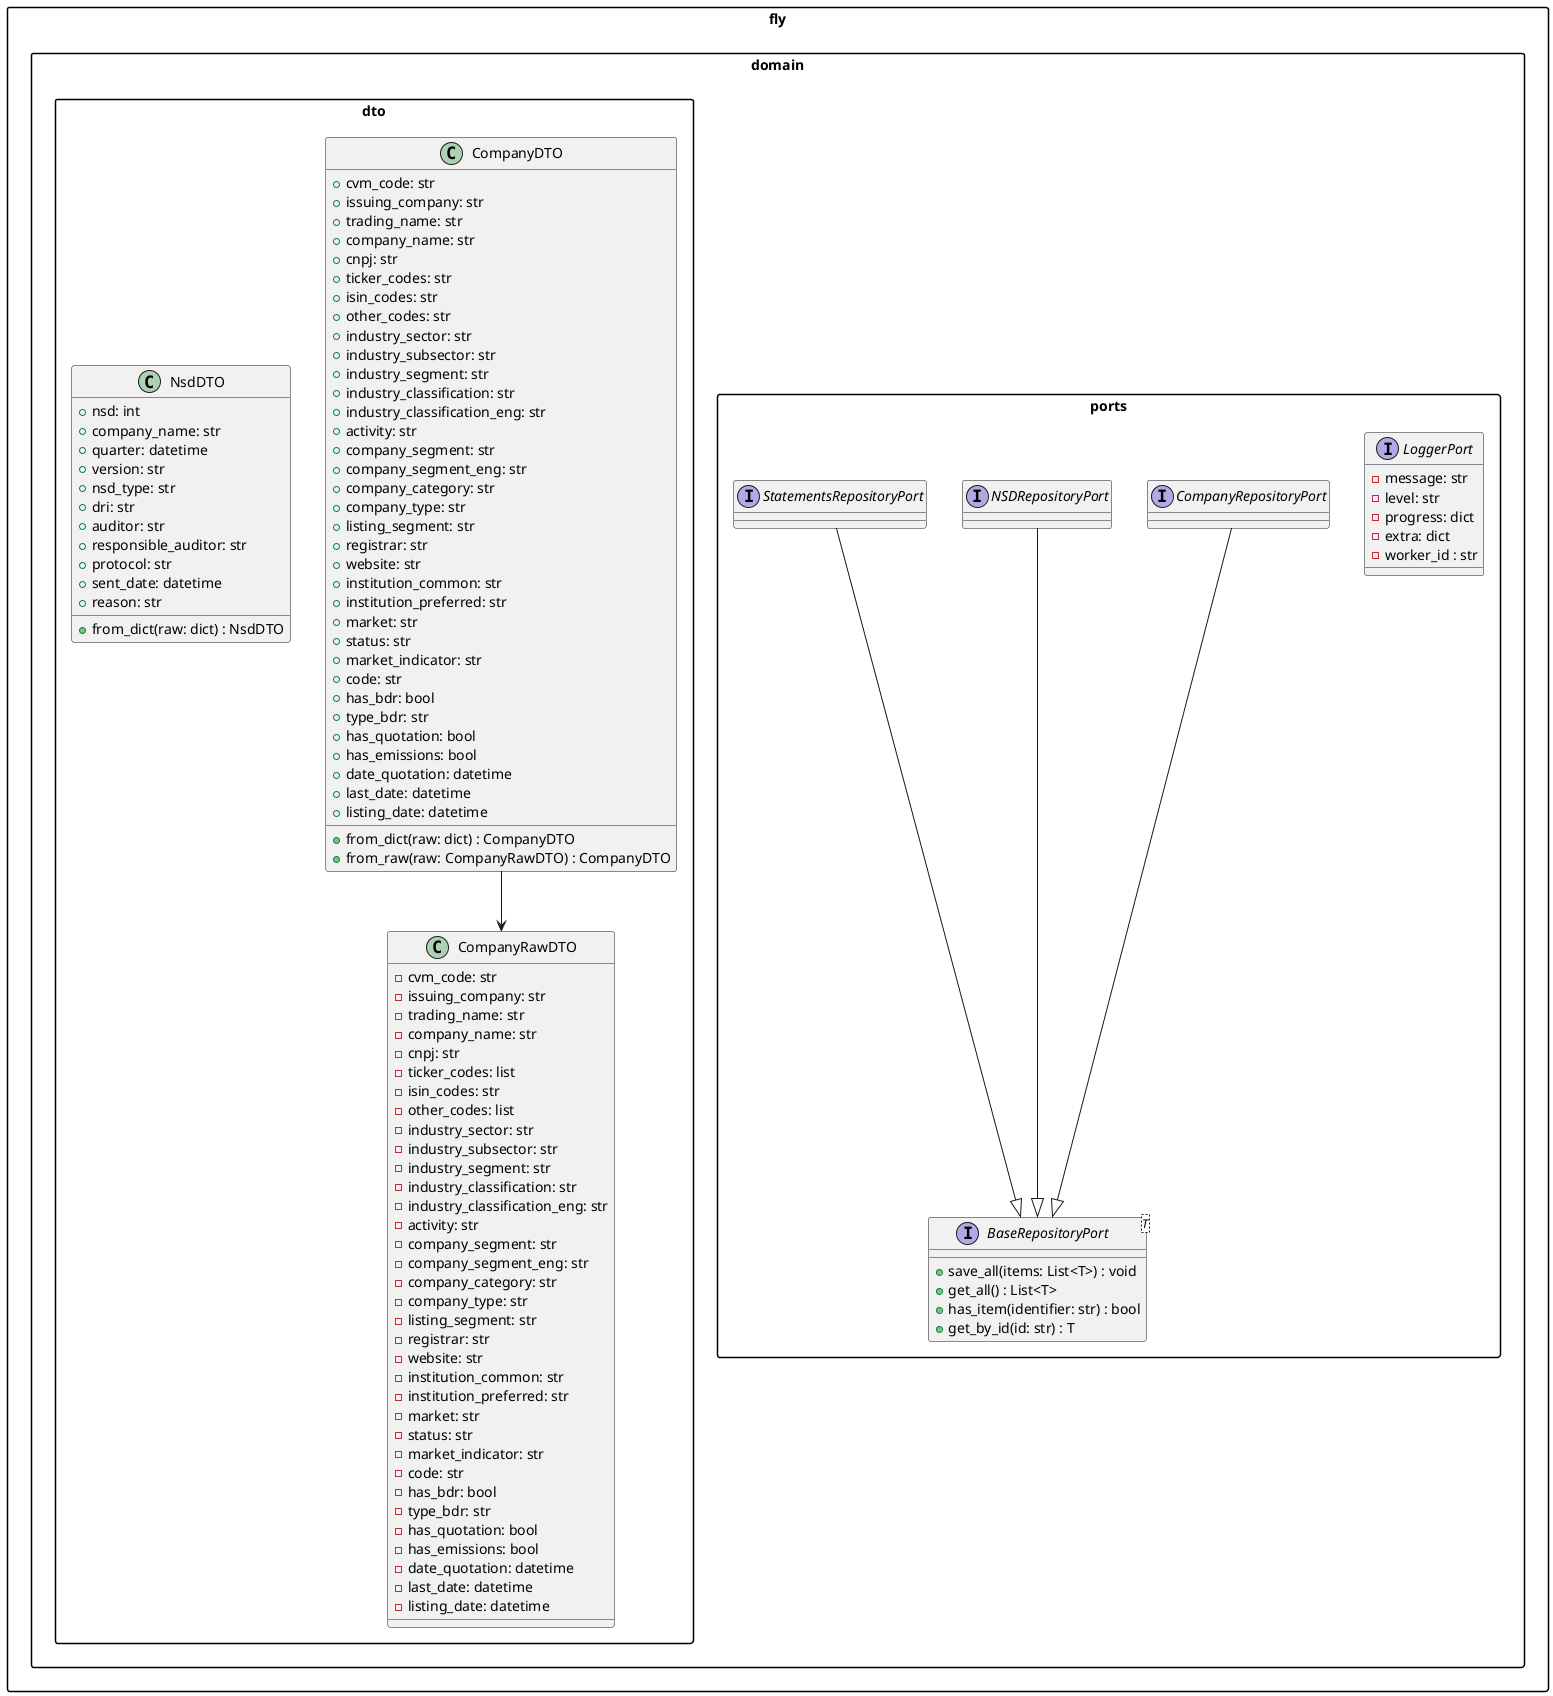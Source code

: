 @startuml
skinparam packageStyle rectangle
    package "fly.domain" {
        package "fly.domain.ports" {
            interface LoggerPort {
                -message: str
                -level: str
                -progress: dict
                -extra: dict
                -worker_id : str
                }

            interface BaseRepositoryPort<T> {
                +save_all(items: List<T>) : void
                +get_all() : List<T>
                +has_item(identifier: str) : bool
                +get_by_id(id: str) : T
                }

            interface CompanyRepositoryPort
                CompanyRepositoryPort --|> BaseRepositoryPort        

            interface NSDRepositoryPort {
                }
                NSDRepositoryPort --|> BaseRepositoryPort

            interface StatementsRepositoryPort {
                }
                StatementsRepositoryPort --|> BaseRepositoryPort
            }

        package "fly.domain.dto" {
            class CompanyDTO {
                +cvm_code: str
                +issuing_company: str
                +trading_name: str
                +company_name: str
                +cnpj: str
                +ticker_codes: str
                +isin_codes: str
                +other_codes: str
                +industry_sector: str
                +industry_subsector: str
                +industry_segment: str
                +industry_classification: str
                +industry_classification_eng: str
                +activity: str
                +company_segment: str
                +company_segment_eng: str
                +company_category: str
                +company_type: str
                +listing_segment: str
                +registrar: str
                +website: str
                +institution_common: str
                +institution_preferred: str
                +market: str
                +status: str
                +market_indicator: str
                +code: str
                +has_bdr: bool
                +type_bdr: str
                +has_quotation: bool
                +has_emissions: bool
                +date_quotation: datetime
                +last_date: datetime
                +listing_date: datetime
                +from_dict(raw: dict) : CompanyDTO
                +from_raw(raw: CompanyRawDTO) : CompanyDTO
                }
                CompanyDTO --> CompanyRawDTO

            class CompanyRawDTO {
                -cvm_code: str
                -issuing_company: str
                -trading_name: str
                -company_name: str
                -cnpj: str
                -ticker_codes: list
                -isin_codes: str
                -other_codes: list
                -industry_sector: str
                -industry_subsector: str
                -industry_segment: str
                -industry_classification: str
                -industry_classification_eng: str
                -activity: str
                -company_segment: str
                -company_segment_eng: str
                -company_category: str
                -company_type: str
                -listing_segment: str
                -registrar: str
                -website: str
                -institution_common: str
                -institution_preferred: str
                -market: str
                -status: str
                -market_indicator: str
                -code: str
                -has_bdr: bool
                -type_bdr: str
                -has_quotation: bool
                -has_emissions: bool
                -date_quotation: datetime
                -last_date: datetime
                -listing_date: datetime
                }

            class NsdDTO {
                +nsd: int
                +company_name: str
                +quarter: datetime
                +version: str
                +nsd_type: str
                +dri: str
                +auditor: str
                +responsible_auditor: str
                +protocol: str
                +sent_date: datetime
                +reason: str
                +from_dict(raw: dict) : NsdDTO
                }
            }
        }
 @enduml